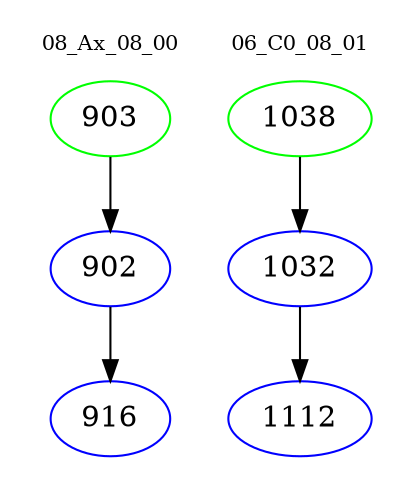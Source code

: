 digraph{
subgraph cluster_0 {
color = white
label = "08_Ax_08_00";
fontsize=10;
T0_903 [label="903", color="green"]
T0_903 -> T0_902 [color="black"]
T0_902 [label="902", color="blue"]
T0_902 -> T0_916 [color="black"]
T0_916 [label="916", color="blue"]
}
subgraph cluster_1 {
color = white
label = "06_C0_08_01";
fontsize=10;
T1_1038 [label="1038", color="green"]
T1_1038 -> T1_1032 [color="black"]
T1_1032 [label="1032", color="blue"]
T1_1032 -> T1_1112 [color="black"]
T1_1112 [label="1112", color="blue"]
}
}
